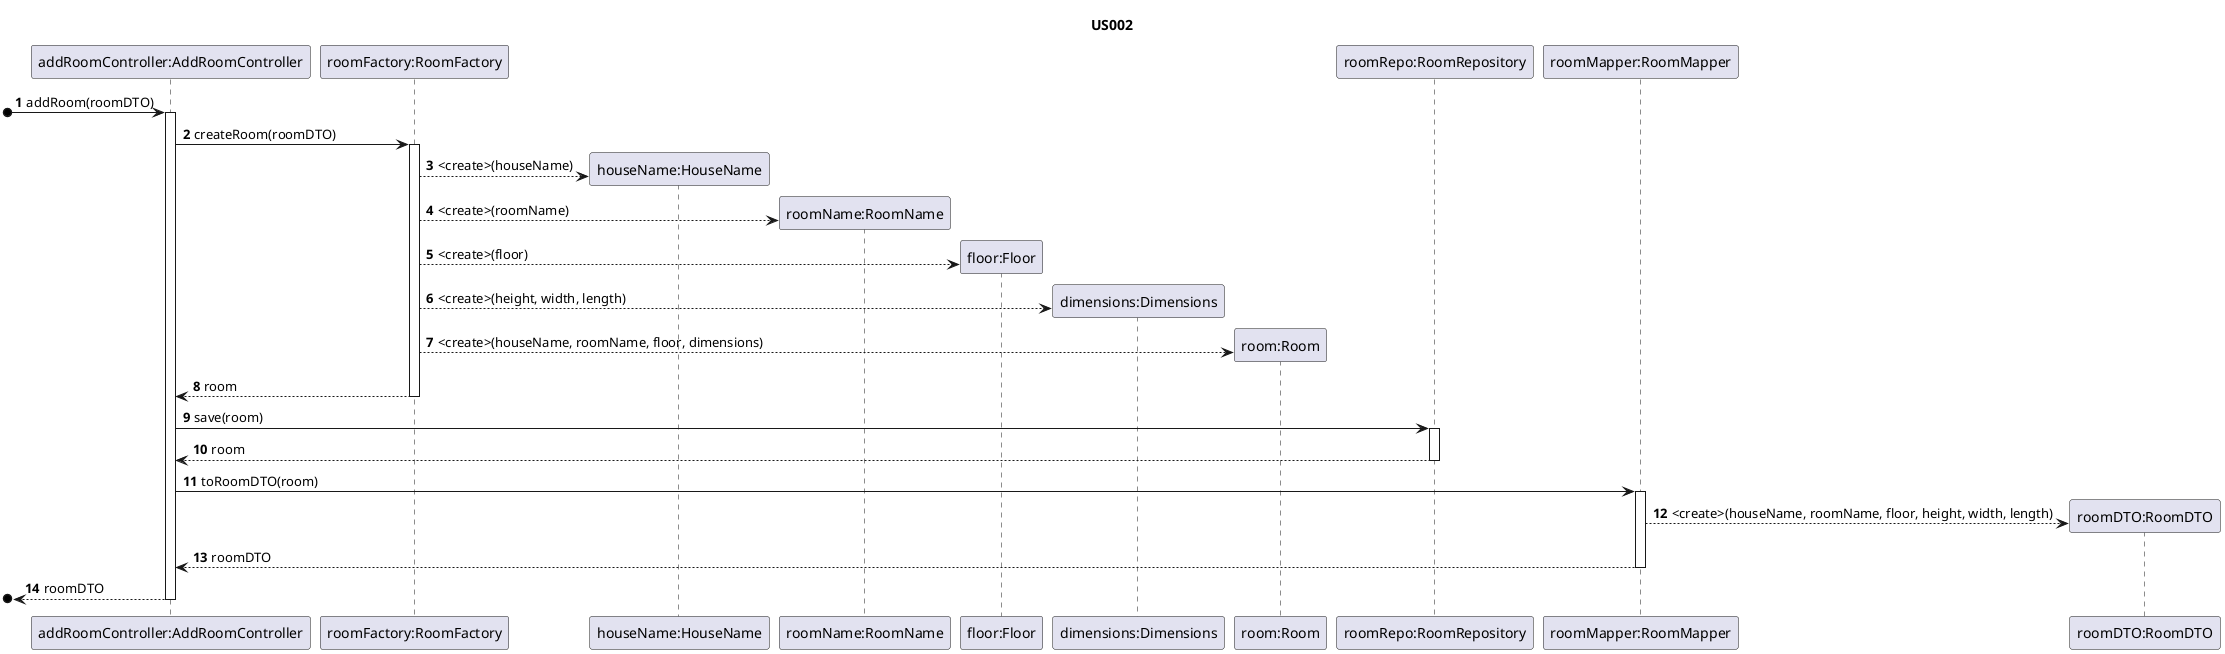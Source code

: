@startuml
'https://plantuml.com/sequence-diagram

autonumber

title US002

/'
As an Administrator, I want to add a new room to the house, in order to
configure it.
'/

participant "addRoomController:AddRoomController" as ARC
participant "roomFactory:RoomFactory" as RF
participant "houseName:HouseName" as HN
participant "roomName:RoomName" as RN
participant "floor:Floor" as F
participant "dimensions:Dimensions" as D
participant "room:Room" as R
participant "roomRepo:RoomRepository" as RR
participant "roomMapper:RoomMapper" as RM
participant "roomDTO:RoomDTO" as RD

[o-> ARC : addRoom(roomDTO)
activate ARC

ARC -> RF : createRoom(roomDTO)
activate RF
RF --> HN** : <create>(houseName)
RF --> RN** : <create>(roomName)
RF --> F** : <create>(floor)
RF --> D** : <create>(height, width, length)
RF --> R** : <create>(houseName, roomName, floor, dimensions)
RF --> ARC : room
deactivate RF
ARC -> RR : save(room)
activate RR
RR --> ARC : room
deactivate RR
ARC -> RM : toRoomDTO(room)
activate RM
RM --> RD** : <create>(houseName, roomName, floor, height, width, length)
RM --> ARC : roomDTO
deactivate RM
[o<-- ARC : roomDTO
deactivate ARC

@enduml
